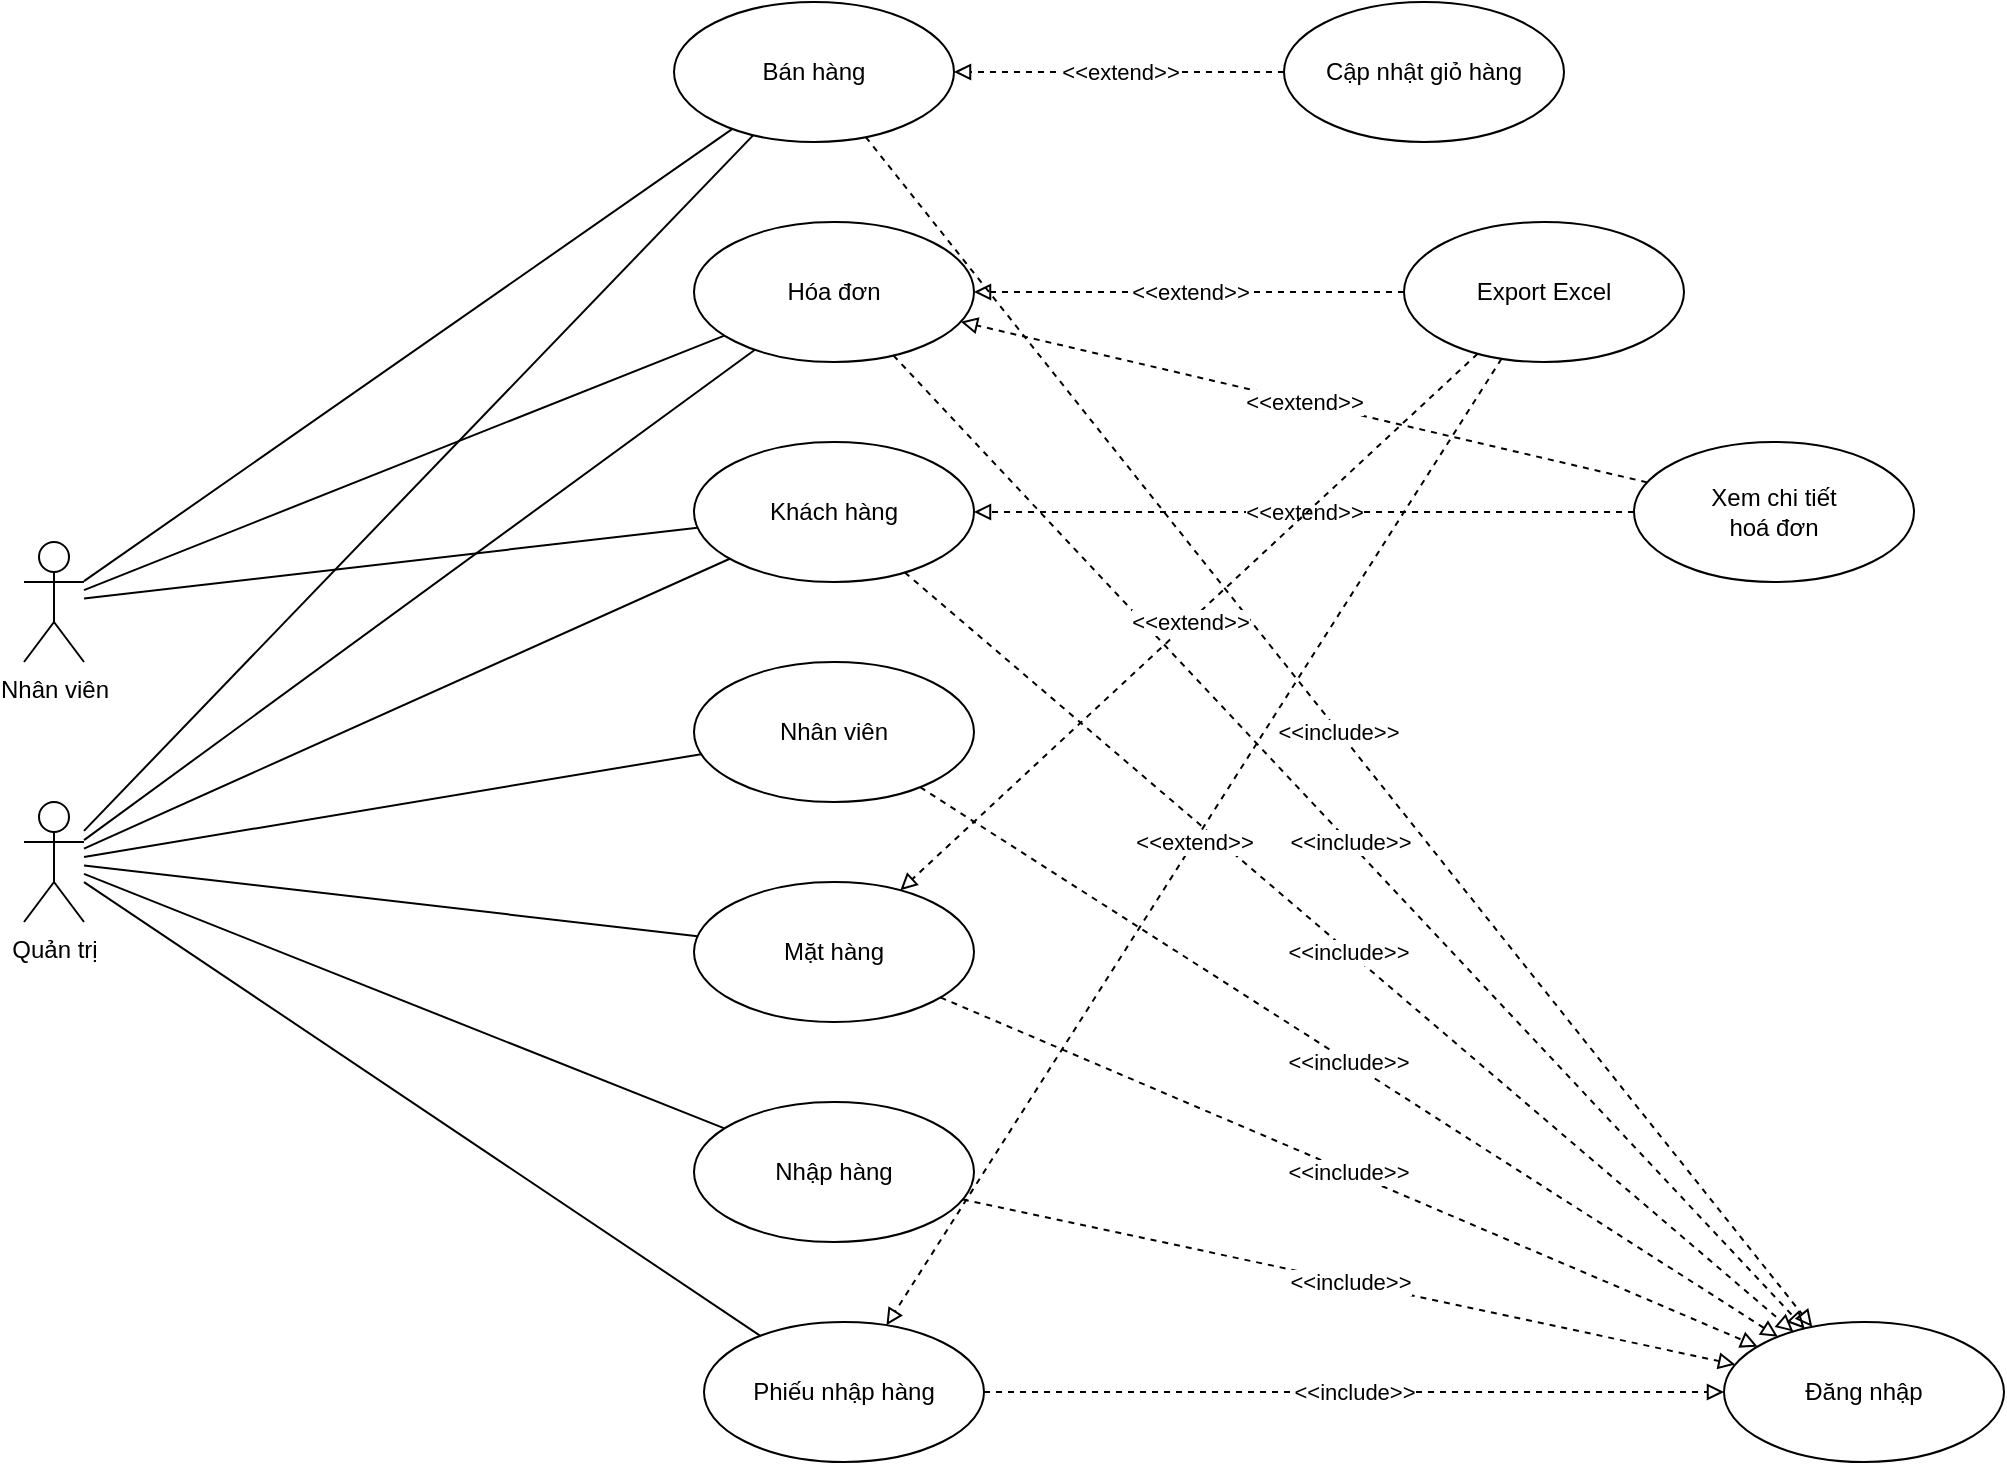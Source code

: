 <mxfile version="20.4.1" type="device"><diagram id="79WZ44psFP3O1qBwNITR" name="Page-1"><mxGraphModel dx="1104" dy="636" grid="1" gridSize="10" guides="1" tooltips="1" connect="1" arrows="1" fold="1" page="1" pageScale="1" pageWidth="850" pageHeight="1100" math="0" shadow="0"><root><mxCell id="0"/><mxCell id="1" parent="0"/><mxCell id="OwUHO917lWz2rGOe5c40-18" style="edgeStyle=none;rounded=0;orthogonalLoop=1;jettySize=auto;html=1;endArrow=none;endFill=0;startArrow=none;startFill=0;" parent="1" source="8lShWnSGF5YdsRSbw6SH-56" target="OwUHO917lWz2rGOe5c40-3" edge="1"><mxGeometry relative="1" as="geometry"/></mxCell><mxCell id="8lShWnSGF5YdsRSbw6SH-56" value="Nhân viên" style="shape=umlActor;verticalLabelPosition=bottom;verticalAlign=top;html=1;outlineConnect=0;" parent="1" vertex="1"><mxGeometry x="470" y="470" width="30" height="60" as="geometry"/></mxCell><mxCell id="OwUHO917lWz2rGOe5c40-1" value="Đăng nhập" style="ellipse;whiteSpace=wrap;html=1;" parent="1" vertex="1"><mxGeometry x="1320" y="860" width="140" height="70" as="geometry"/></mxCell><mxCell id="OwUHO917lWz2rGOe5c40-3" value="Khách hàng" style="ellipse;whiteSpace=wrap;html=1;" parent="1" vertex="1"><mxGeometry x="805" y="420" width="140" height="70" as="geometry"/></mxCell><mxCell id="OwUHO917lWz2rGOe5c40-4" value="Nhân viên" style="ellipse;whiteSpace=wrap;html=1;" parent="1" vertex="1"><mxGeometry x="805" y="530" width="140" height="70" as="geometry"/></mxCell><mxCell id="OwUHO917lWz2rGOe5c40-5" value="Nhập hàng" style="ellipse;whiteSpace=wrap;html=1;" parent="1" vertex="1"><mxGeometry x="805" y="750" width="140" height="70" as="geometry"/></mxCell><mxCell id="OwUHO917lWz2rGOe5c40-10" value="&amp;lt;&amp;lt;include&amp;gt;&amp;gt;" style="rounded=0;orthogonalLoop=1;jettySize=auto;html=1;endArrow=block;endFill=0;dashed=1;" parent="1" source="OwUHO917lWz2rGOe5c40-6" target="OwUHO917lWz2rGOe5c40-1" edge="1"><mxGeometry relative="1" as="geometry"/></mxCell><mxCell id="OwUHO917lWz2rGOe5c40-6" value="Bán hàng" style="ellipse;whiteSpace=wrap;html=1;" parent="1" vertex="1"><mxGeometry x="795" y="200" width="140" height="70" as="geometry"/></mxCell><mxCell id="OwUHO917lWz2rGOe5c40-7" value="Hóa đơn" style="ellipse;whiteSpace=wrap;html=1;" parent="1" vertex="1"><mxGeometry x="805" y="310" width="140" height="70" as="geometry"/></mxCell><mxCell id="OwUHO917lWz2rGOe5c40-8" value="Mặt hàng" style="ellipse;whiteSpace=wrap;html=1;" parent="1" vertex="1"><mxGeometry x="805" y="640" width="140" height="70" as="geometry"/></mxCell><mxCell id="OwUHO917lWz2rGOe5c40-9" value="Phiếu nhập hàng" style="ellipse;whiteSpace=wrap;html=1;" parent="1" vertex="1"><mxGeometry x="810" y="860" width="140" height="70" as="geometry"/></mxCell><mxCell id="OwUHO917lWz2rGOe5c40-11" value="&amp;lt;&amp;lt;include&amp;gt;&amp;gt;" style="rounded=0;orthogonalLoop=1;jettySize=auto;html=1;endArrow=block;endFill=0;dashed=1;" parent="1" source="OwUHO917lWz2rGOe5c40-7" target="OwUHO917lWz2rGOe5c40-1" edge="1"><mxGeometry relative="1" as="geometry"><mxPoint x="945.187" y="423.657" as="sourcePoint"/><mxPoint x="1264.79" y="651.351" as="targetPoint"/></mxGeometry></mxCell><mxCell id="OwUHO917lWz2rGOe5c40-12" value="&amp;lt;&amp;lt;include&amp;gt;&amp;gt;" style="rounded=0;orthogonalLoop=1;jettySize=auto;html=1;endArrow=block;endFill=0;dashed=1;" parent="1" source="OwUHO917lWz2rGOe5c40-3" target="OwUHO917lWz2rGOe5c40-1" edge="1"><mxGeometry relative="1" as="geometry"><mxPoint x="952.704" y="490.614" as="sourcePoint"/><mxPoint x="1257.323" y="654.373" as="targetPoint"/></mxGeometry></mxCell><mxCell id="OwUHO917lWz2rGOe5c40-13" value="&amp;lt;&amp;lt;include&amp;gt;&amp;gt;" style="rounded=0;orthogonalLoop=1;jettySize=auto;html=1;endArrow=block;endFill=0;dashed=1;" parent="1" source="OwUHO917lWz2rGOe5c40-4" target="OwUHO917lWz2rGOe5c40-1" edge="1"><mxGeometry relative="1" as="geometry"><mxPoint x="961.726" y="555.507" as="sourcePoint"/><mxPoint x="1248.327" y="659.456" as="targetPoint"/></mxGeometry></mxCell><mxCell id="OwUHO917lWz2rGOe5c40-14" value="&amp;lt;&amp;lt;include&amp;gt;&amp;gt;" style="rounded=0;orthogonalLoop=1;jettySize=auto;html=1;endArrow=block;endFill=0;dashed=1;" parent="1" source="OwUHO917lWz2rGOe5c40-8" target="OwUHO917lWz2rGOe5c40-1" edge="1"><mxGeometry relative="1" as="geometry"><mxPoint x="970.623" y="617.182" as="sourcePoint"/><mxPoint x="1239.457" y="667.711" as="targetPoint"/></mxGeometry></mxCell><mxCell id="OwUHO917lWz2rGOe5c40-15" value="&amp;lt;&amp;lt;include&amp;gt;&amp;gt;" style="rounded=0;orthogonalLoop=1;jettySize=auto;html=1;endArrow=block;endFill=0;dashed=1;" parent="1" source="OwUHO917lWz2rGOe5c40-5" target="OwUHO917lWz2rGOe5c40-1" edge="1"><mxGeometry relative="1" as="geometry"><mxPoint x="984.978" y="675.875" as="sourcePoint"/><mxPoint x="1235.023" y="679.103" as="targetPoint"/></mxGeometry></mxCell><mxCell id="OwUHO917lWz2rGOe5c40-16" value="&amp;lt;&amp;lt;include&amp;gt;&amp;gt;" style="rounded=0;orthogonalLoop=1;jettySize=auto;html=1;endArrow=block;endFill=0;dashed=1;" parent="1" source="OwUHO917lWz2rGOe5c40-9" target="OwUHO917lWz2rGOe5c40-1" edge="1"><mxGeometry relative="1" as="geometry"><mxPoint x="994.978" y="685.875" as="sourcePoint"/><mxPoint x="1245.023" y="689.103" as="targetPoint"/></mxGeometry></mxCell><mxCell id="OwUHO917lWz2rGOe5c40-20" style="edgeStyle=none;rounded=0;orthogonalLoop=1;jettySize=auto;html=1;endArrow=none;endFill=0;startArrow=none;startFill=0;" parent="1" source="OwUHO917lWz2rGOe5c40-26" target="OwUHO917lWz2rGOe5c40-8" edge="1"><mxGeometry relative="1" as="geometry"><mxPoint x="665" y="575" as="sourcePoint"/><mxPoint x="815" y="575" as="targetPoint"/></mxGeometry></mxCell><mxCell id="OwUHO917lWz2rGOe5c40-21" style="edgeStyle=none;rounded=0;orthogonalLoop=1;jettySize=auto;html=1;endArrow=none;endFill=0;startArrow=none;startFill=0;" parent="1" source="OwUHO917lWz2rGOe5c40-26" target="OwUHO917lWz2rGOe5c40-4" edge="1"><mxGeometry relative="1" as="geometry"><mxPoint x="665" y="582.021" as="sourcePoint"/><mxPoint x="833.899" y="661.08" as="targetPoint"/></mxGeometry></mxCell><mxCell id="OwUHO917lWz2rGOe5c40-22" style="edgeStyle=none;rounded=0;orthogonalLoop=1;jettySize=auto;html=1;endArrow=none;endFill=0;startArrow=none;startFill=0;" parent="1" source="8lShWnSGF5YdsRSbw6SH-56" target="OwUHO917lWz2rGOe5c40-7" edge="1"><mxGeometry relative="1" as="geometry"><mxPoint x="665" y="567.979" as="sourcePoint"/><mxPoint x="833.899" y="488.92" as="targetPoint"/></mxGeometry></mxCell><mxCell id="OwUHO917lWz2rGOe5c40-23" style="edgeStyle=none;rounded=0;orthogonalLoop=1;jettySize=auto;html=1;endArrow=none;endFill=0;startArrow=none;startFill=0;" parent="1" source="OwUHO917lWz2rGOe5c40-26" target="OwUHO917lWz2rGOe5c40-5" edge="1"><mxGeometry relative="1" as="geometry"><mxPoint x="665" y="582.021" as="sourcePoint"/><mxPoint x="833.899" y="661.08" as="targetPoint"/></mxGeometry></mxCell><mxCell id="OwUHO917lWz2rGOe5c40-24" style="edgeStyle=none;rounded=0;orthogonalLoop=1;jettySize=auto;html=1;endArrow=none;endFill=0;startArrow=none;startFill=0;" parent="1" source="OwUHO917lWz2rGOe5c40-26" target="OwUHO917lWz2rGOe5c40-9" edge="1"><mxGeometry relative="1" as="geometry"><mxPoint x="675" y="592.021" as="sourcePoint"/><mxPoint x="843.899" y="671.08" as="targetPoint"/></mxGeometry></mxCell><mxCell id="OwUHO917lWz2rGOe5c40-25" style="edgeStyle=none;rounded=0;orthogonalLoop=1;jettySize=auto;html=1;endArrow=none;endFill=0;startArrow=none;startFill=0;" parent="1" source="8lShWnSGF5YdsRSbw6SH-56" target="OwUHO917lWz2rGOe5c40-6" edge="1"><mxGeometry relative="1" as="geometry"><mxPoint x="665" y="560.964" as="sourcePoint"/><mxPoint x="852.1" y="385.893" as="targetPoint"/></mxGeometry></mxCell><mxCell id="OwUHO917lWz2rGOe5c40-26" value="Quản trị" style="shape=umlActor;verticalLabelPosition=bottom;verticalAlign=top;html=1;outlineConnect=0;" parent="1" vertex="1"><mxGeometry x="470" y="600" width="30" height="60" as="geometry"/></mxCell><mxCell id="OwUHO917lWz2rGOe5c40-29" style="edgeStyle=none;rounded=0;orthogonalLoop=1;jettySize=auto;html=1;endArrow=none;endFill=0;startArrow=none;startFill=0;" parent="1" source="OwUHO917lWz2rGOe5c40-26" target="OwUHO917lWz2rGOe5c40-3" edge="1"><mxGeometry relative="1" as="geometry"><mxPoint x="510" y="637.495" as="sourcePoint"/><mxPoint x="818.533" y="585.979" as="targetPoint"/></mxGeometry></mxCell><mxCell id="OwUHO917lWz2rGOe5c40-30" style="edgeStyle=none;rounded=0;orthogonalLoop=1;jettySize=auto;html=1;endArrow=none;endFill=0;startArrow=none;startFill=0;" parent="1" source="OwUHO917lWz2rGOe5c40-26" target="OwUHO917lWz2rGOe5c40-7" edge="1"><mxGeometry relative="1" as="geometry"><mxPoint x="510" y="633.269" as="sourcePoint"/><mxPoint x="832.9" y="488.375" as="targetPoint"/></mxGeometry></mxCell><mxCell id="OwUHO917lWz2rGOe5c40-31" style="edgeStyle=none;rounded=0;orthogonalLoop=1;jettySize=auto;html=1;endArrow=none;endFill=0;startArrow=none;startFill=0;" parent="1" source="OwUHO917lWz2rGOe5c40-26" target="OwUHO917lWz2rGOe5c40-6" edge="1"><mxGeometry relative="1" as="geometry"><mxPoint x="510" y="629.037" as="sourcePoint"/><mxPoint x="845.44" y="383.875" as="targetPoint"/></mxGeometry></mxCell><mxCell id="eFkgXkCFkIjGhY5Ocx8p-1" value="Cập nhật giỏ hàng" style="ellipse;whiteSpace=wrap;html=1;" parent="1" vertex="1"><mxGeometry x="1100" y="200" width="140" height="70" as="geometry"/></mxCell><mxCell id="eFkgXkCFkIjGhY5Ocx8p-2" value="&amp;lt;&amp;lt;extend&amp;gt;&amp;gt;" style="rounded=0;orthogonalLoop=1;jettySize=auto;html=1;endArrow=block;endFill=0;dashed=1;" parent="1" source="eFkgXkCFkIjGhY5Ocx8p-1" target="OwUHO917lWz2rGOe5c40-6" edge="1"><mxGeometry relative="1" as="geometry"><mxPoint x="913.218" y="274.323" as="sourcePoint"/><mxPoint x="1266.788" y="545.675" as="targetPoint"/></mxGeometry></mxCell><mxCell id="eFkgXkCFkIjGhY5Ocx8p-3" value="Export Excel" style="ellipse;whiteSpace=wrap;html=1;" parent="1" vertex="1"><mxGeometry x="1160" y="310" width="140" height="70" as="geometry"/></mxCell><mxCell id="eFkgXkCFkIjGhY5Ocx8p-4" value="&amp;lt;&amp;lt;extend&amp;gt;&amp;gt;" style="rounded=0;orthogonalLoop=1;jettySize=auto;html=1;endArrow=block;endFill=0;dashed=1;" parent="1" source="eFkgXkCFkIjGhY5Ocx8p-3" target="OwUHO917lWz2rGOe5c40-7" edge="1"><mxGeometry relative="1" as="geometry"><mxPoint x="1084.214" y="206.961" as="sourcePoint"/><mxPoint x="940.786" y="233.039" as="targetPoint"/></mxGeometry></mxCell><mxCell id="eFkgXkCFkIjGhY5Ocx8p-7" value="Xem chi tiết &lt;br&gt;hoá đơn" style="ellipse;whiteSpace=wrap;html=1;" parent="1" vertex="1"><mxGeometry x="1275" y="420" width="140" height="70" as="geometry"/></mxCell><mxCell id="eFkgXkCFkIjGhY5Ocx8p-8" value="&amp;lt;&amp;lt;extend&amp;gt;&amp;gt;" style="rounded=0;orthogonalLoop=1;jettySize=auto;html=1;endArrow=block;endFill=0;dashed=1;" parent="1" source="eFkgXkCFkIjGhY5Ocx8p-7" target="OwUHO917lWz2rGOe5c40-7" edge="1"><mxGeometry relative="1" as="geometry"><mxPoint x="1134.508" y="307.357" as="sourcePoint"/><mxPoint x="950.391" y="342.51" as="targetPoint"/></mxGeometry></mxCell><mxCell id="eFkgXkCFkIjGhY5Ocx8p-9" value="&amp;lt;&amp;lt;extend&amp;gt;&amp;gt;" style="rounded=0;orthogonalLoop=1;jettySize=auto;html=1;endArrow=block;endFill=0;dashed=1;" parent="1" source="eFkgXkCFkIjGhY5Ocx8p-7" target="OwUHO917lWz2rGOe5c40-3" edge="1"><mxGeometry relative="1" as="geometry"><mxPoint x="1184.521" y="412.626" as="sourcePoint"/><mxPoint x="950.421" y="367.451" as="targetPoint"/></mxGeometry></mxCell><mxCell id="eFkgXkCFkIjGhY5Ocx8p-12" value="&amp;lt;&amp;lt;extend&amp;gt;&amp;gt;" style="rounded=0;orthogonalLoop=1;jettySize=auto;html=1;endArrow=block;endFill=0;dashed=1;" parent="1" source="eFkgXkCFkIjGhY5Ocx8p-3" target="OwUHO917lWz2rGOe5c40-8" edge="1"><mxGeometry relative="1" as="geometry"><mxPoint x="1153.948" y="306.588" as="sourcePoint"/><mxPoint x="950.88" y="343.169" as="targetPoint"/></mxGeometry></mxCell><mxCell id="eFkgXkCFkIjGhY5Ocx8p-13" value="&amp;lt;&amp;lt;extend&amp;gt;&amp;gt;" style="rounded=0;orthogonalLoop=1;jettySize=auto;html=1;endArrow=block;endFill=0;dashed=1;" parent="1" source="eFkgXkCFkIjGhY5Ocx8p-3" target="OwUHO917lWz2rGOe5c40-9" edge="1"><mxGeometry relative="1" as="geometry"><mxPoint x="1192.387" y="327.162" as="sourcePoint"/><mxPoint x="912.598" y="652.835" as="targetPoint"/></mxGeometry></mxCell></root></mxGraphModel></diagram></mxfile>